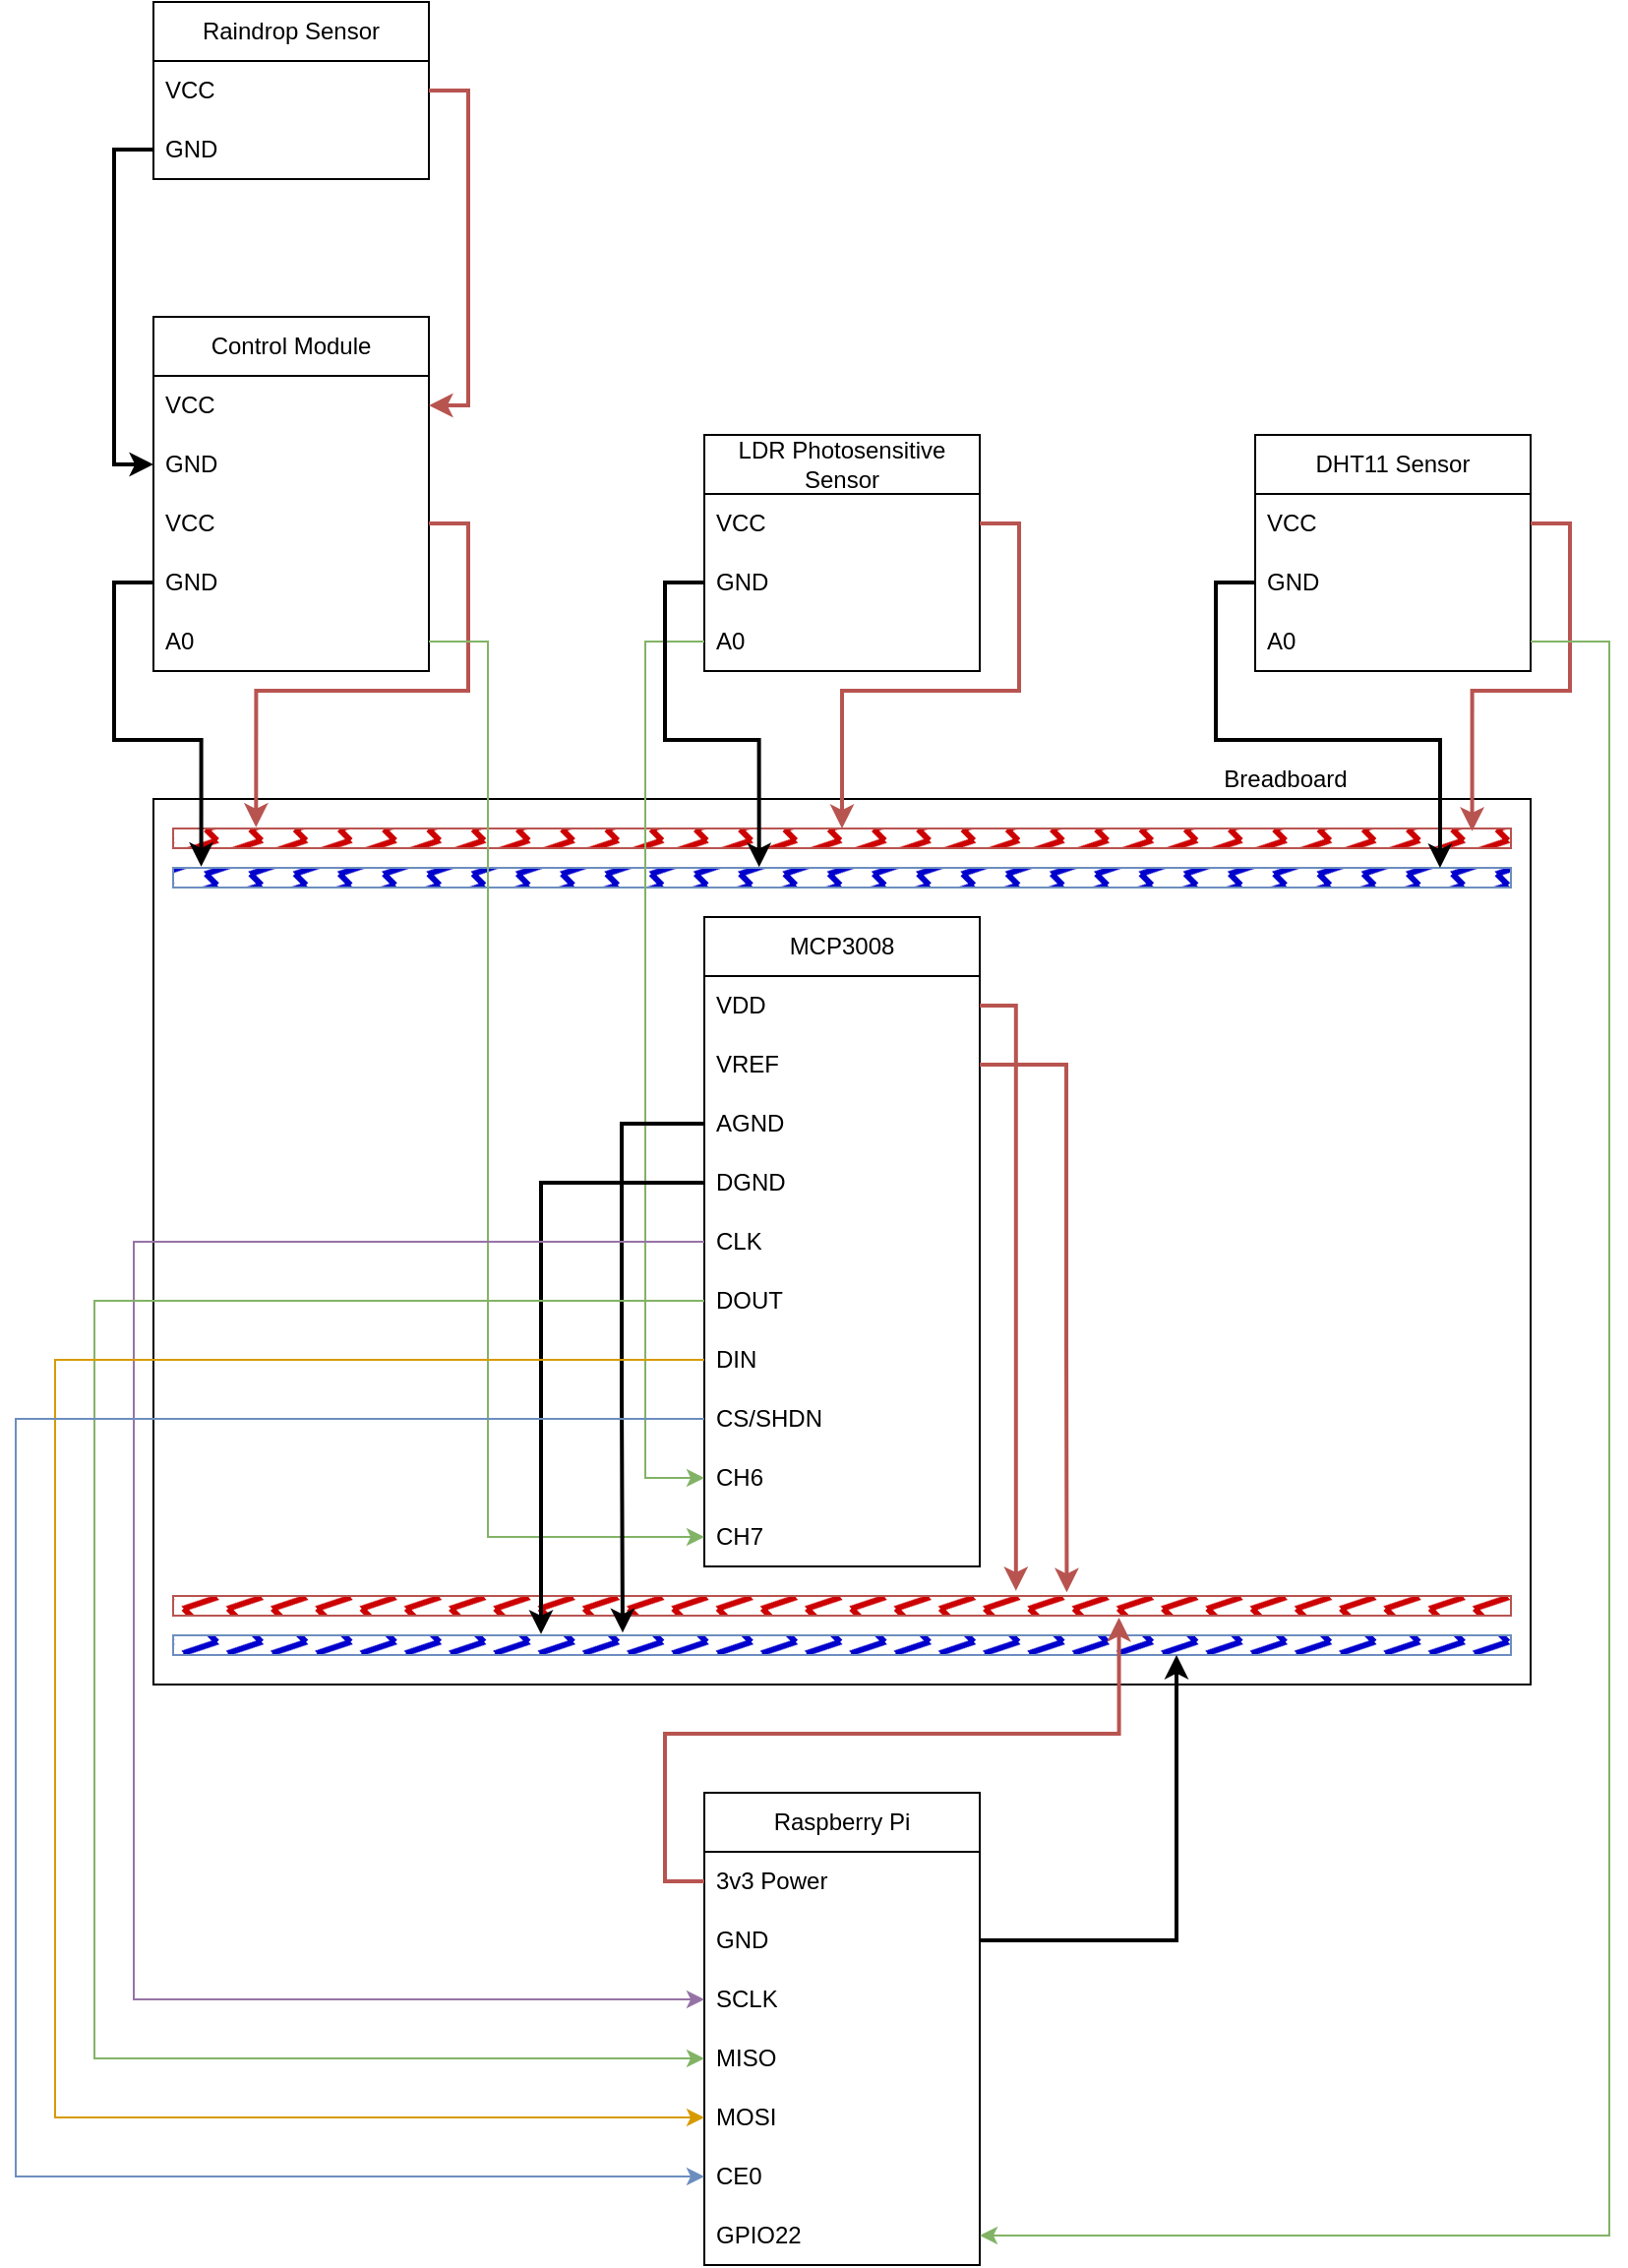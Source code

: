 <mxfile version="22.1.18" type="device">
  <diagram name="Page-1" id="w3ilZ82q2H8l9EXgTIFh">
    <mxGraphModel dx="2049" dy="1220" grid="1" gridSize="10" guides="1" tooltips="1" connect="1" arrows="1" fold="1" page="1" pageScale="1" pageWidth="850" pageHeight="1100" math="0" shadow="0">
      <root>
        <mxCell id="0" />
        <mxCell id="1" parent="0" />
        <mxCell id="SCnfLgR4pyHtDQlJgEJW-2" value="Raindrop Sensor" style="swimlane;fontStyle=0;childLayout=stackLayout;horizontal=1;startSize=30;horizontalStack=0;resizeParent=1;resizeParentMax=0;resizeLast=0;collapsible=1;marginBottom=0;whiteSpace=wrap;html=1;" vertex="1" parent="1">
          <mxGeometry x="90" width="140" height="90" as="geometry" />
        </mxCell>
        <mxCell id="SCnfLgR4pyHtDQlJgEJW-3" value="VCC" style="text;strokeColor=none;fillColor=none;align=left;verticalAlign=middle;spacingLeft=4;spacingRight=4;overflow=hidden;points=[[0,0.5],[1,0.5]];portConstraint=eastwest;rotatable=0;whiteSpace=wrap;html=1;" vertex="1" parent="SCnfLgR4pyHtDQlJgEJW-2">
          <mxGeometry y="30" width="140" height="30" as="geometry" />
        </mxCell>
        <mxCell id="SCnfLgR4pyHtDQlJgEJW-4" value="GND" style="text;strokeColor=none;fillColor=none;align=left;verticalAlign=middle;spacingLeft=4;spacingRight=4;overflow=hidden;points=[[0,0.5],[1,0.5]];portConstraint=eastwest;rotatable=0;whiteSpace=wrap;html=1;" vertex="1" parent="SCnfLgR4pyHtDQlJgEJW-2">
          <mxGeometry y="60" width="140" height="30" as="geometry" />
        </mxCell>
        <mxCell id="SCnfLgR4pyHtDQlJgEJW-6" value="Control Module" style="swimlane;fontStyle=0;childLayout=stackLayout;horizontal=1;startSize=30;horizontalStack=0;resizeParent=1;resizeParentMax=0;resizeLast=0;collapsible=1;marginBottom=0;whiteSpace=wrap;html=1;" vertex="1" parent="1">
          <mxGeometry x="90" y="160" width="140" height="180" as="geometry" />
        </mxCell>
        <mxCell id="SCnfLgR4pyHtDQlJgEJW-7" value="VCC" style="text;strokeColor=none;fillColor=none;align=left;verticalAlign=middle;spacingLeft=4;spacingRight=4;overflow=hidden;points=[[0,0.5],[1,0.5]];portConstraint=eastwest;rotatable=0;whiteSpace=wrap;html=1;" vertex="1" parent="SCnfLgR4pyHtDQlJgEJW-6">
          <mxGeometry y="30" width="140" height="30" as="geometry" />
        </mxCell>
        <mxCell id="SCnfLgR4pyHtDQlJgEJW-8" value="GND" style="text;strokeColor=none;fillColor=none;align=left;verticalAlign=middle;spacingLeft=4;spacingRight=4;overflow=hidden;points=[[0,0.5],[1,0.5]];portConstraint=eastwest;rotatable=0;whiteSpace=wrap;html=1;" vertex="1" parent="SCnfLgR4pyHtDQlJgEJW-6">
          <mxGeometry y="60" width="140" height="30" as="geometry" />
        </mxCell>
        <mxCell id="SCnfLgR4pyHtDQlJgEJW-9" value="VCC&lt;span style=&quot;white-space: pre;&quot;&gt;&#x9;&lt;/span&gt;" style="text;strokeColor=none;fillColor=none;align=left;verticalAlign=middle;spacingLeft=4;spacingRight=4;overflow=hidden;points=[[0,0.5],[1,0.5]];portConstraint=eastwest;rotatable=0;whiteSpace=wrap;html=1;" vertex="1" parent="SCnfLgR4pyHtDQlJgEJW-6">
          <mxGeometry y="90" width="140" height="30" as="geometry" />
        </mxCell>
        <mxCell id="SCnfLgR4pyHtDQlJgEJW-10" value="GND" style="text;strokeColor=none;fillColor=none;align=left;verticalAlign=middle;spacingLeft=4;spacingRight=4;overflow=hidden;points=[[0,0.5],[1,0.5]];portConstraint=eastwest;rotatable=0;whiteSpace=wrap;html=1;" vertex="1" parent="SCnfLgR4pyHtDQlJgEJW-6">
          <mxGeometry y="120" width="140" height="30" as="geometry" />
        </mxCell>
        <mxCell id="SCnfLgR4pyHtDQlJgEJW-11" value="A0" style="text;strokeColor=none;fillColor=none;align=left;verticalAlign=middle;spacingLeft=4;spacingRight=4;overflow=hidden;points=[[0,0.5],[1,0.5]];portConstraint=eastwest;rotatable=0;whiteSpace=wrap;html=1;" vertex="1" parent="SCnfLgR4pyHtDQlJgEJW-6">
          <mxGeometry y="150" width="140" height="30" as="geometry" />
        </mxCell>
        <mxCell id="SCnfLgR4pyHtDQlJgEJW-14" value="" style="whiteSpace=wrap;html=1;rotation=90;" vertex="1" parent="1">
          <mxGeometry x="215" y="280" width="450" height="700" as="geometry" />
        </mxCell>
        <mxCell id="SCnfLgR4pyHtDQlJgEJW-15" style="edgeStyle=orthogonalEdgeStyle;rounded=0;orthogonalLoop=1;jettySize=auto;html=1;entryX=0;entryY=0.5;entryDx=0;entryDy=0;strokeWidth=2;" edge="1" parent="1" source="SCnfLgR4pyHtDQlJgEJW-4" target="SCnfLgR4pyHtDQlJgEJW-8">
          <mxGeometry relative="1" as="geometry" />
        </mxCell>
        <mxCell id="SCnfLgR4pyHtDQlJgEJW-16" style="edgeStyle=orthogonalEdgeStyle;rounded=0;orthogonalLoop=1;jettySize=auto;html=1;fillColor=#f8cecc;strokeColor=#b85450;strokeWidth=2;" edge="1" parent="1" source="SCnfLgR4pyHtDQlJgEJW-3" target="SCnfLgR4pyHtDQlJgEJW-7">
          <mxGeometry relative="1" as="geometry">
            <Array as="points">
              <mxPoint x="250" y="45" />
              <mxPoint x="250" y="205" />
            </Array>
          </mxGeometry>
        </mxCell>
        <mxCell id="SCnfLgR4pyHtDQlJgEJW-17" value="Breadboard" style="text;html=1;align=center;verticalAlign=middle;resizable=0;points=[];autosize=1;strokeColor=none;fillColor=none;" vertex="1" parent="1">
          <mxGeometry x="620" y="380" width="90" height="30" as="geometry" />
        </mxCell>
        <mxCell id="SCnfLgR4pyHtDQlJgEJW-18" value="" style="rounded=0;whiteSpace=wrap;html=1;fillColor=#CC0000;strokeColor=#b85450;fillStyle=zigzag-line;" vertex="1" parent="1">
          <mxGeometry x="100" y="420" width="680" height="10" as="geometry" />
        </mxCell>
        <mxCell id="SCnfLgR4pyHtDQlJgEJW-19" value="" style="rounded=0;whiteSpace=wrap;html=1;fillColor=#0000CC;strokeColor=#6c8ebf;fillStyle=zigzag-line;" vertex="1" parent="1">
          <mxGeometry x="100" y="440" width="680" height="10" as="geometry" />
        </mxCell>
        <mxCell id="SCnfLgR4pyHtDQlJgEJW-20" value="" style="rounded=0;whiteSpace=wrap;html=1;fillColor=#0000CC;strokeColor=#6c8ebf;fillStyle=zigzag-line;" vertex="1" parent="1">
          <mxGeometry x="100" y="830" width="680" height="10" as="geometry" />
        </mxCell>
        <mxCell id="SCnfLgR4pyHtDQlJgEJW-21" value="" style="rounded=0;whiteSpace=wrap;html=1;fillColor=#CC0000;fillStyle=zigzag-line;strokeColor=#b85450;" vertex="1" parent="1">
          <mxGeometry x="100" y="810" width="680" height="10" as="geometry" />
        </mxCell>
        <mxCell id="SCnfLgR4pyHtDQlJgEJW-29" value="MCP3008" style="swimlane;fontStyle=0;childLayout=stackLayout;horizontal=1;startSize=30;horizontalStack=0;resizeParent=1;resizeParentMax=0;resizeLast=0;collapsible=1;marginBottom=0;whiteSpace=wrap;html=1;" vertex="1" parent="1">
          <mxGeometry x="370" y="465" width="140" height="330" as="geometry" />
        </mxCell>
        <mxCell id="SCnfLgR4pyHtDQlJgEJW-30" value="VDD" style="text;strokeColor=none;fillColor=none;align=left;verticalAlign=middle;spacingLeft=4;spacingRight=4;overflow=hidden;points=[[0,0.5],[1,0.5]];portConstraint=eastwest;rotatable=0;whiteSpace=wrap;html=1;" vertex="1" parent="SCnfLgR4pyHtDQlJgEJW-29">
          <mxGeometry y="30" width="140" height="30" as="geometry" />
        </mxCell>
        <mxCell id="SCnfLgR4pyHtDQlJgEJW-31" value="VREF" style="text;strokeColor=none;fillColor=none;align=left;verticalAlign=middle;spacingLeft=4;spacingRight=4;overflow=hidden;points=[[0,0.5],[1,0.5]];portConstraint=eastwest;rotatable=0;whiteSpace=wrap;html=1;" vertex="1" parent="SCnfLgR4pyHtDQlJgEJW-29">
          <mxGeometry y="60" width="140" height="30" as="geometry" />
        </mxCell>
        <mxCell id="SCnfLgR4pyHtDQlJgEJW-32" value="AGND" style="text;strokeColor=none;fillColor=none;align=left;verticalAlign=middle;spacingLeft=4;spacingRight=4;overflow=hidden;points=[[0,0.5],[1,0.5]];portConstraint=eastwest;rotatable=0;whiteSpace=wrap;html=1;" vertex="1" parent="SCnfLgR4pyHtDQlJgEJW-29">
          <mxGeometry y="90" width="140" height="30" as="geometry" />
        </mxCell>
        <mxCell id="SCnfLgR4pyHtDQlJgEJW-33" value="DGND" style="text;strokeColor=none;fillColor=none;align=left;verticalAlign=middle;spacingLeft=4;spacingRight=4;overflow=hidden;points=[[0,0.5],[1,0.5]];portConstraint=eastwest;rotatable=0;whiteSpace=wrap;html=1;" vertex="1" parent="SCnfLgR4pyHtDQlJgEJW-29">
          <mxGeometry y="120" width="140" height="30" as="geometry" />
        </mxCell>
        <mxCell id="SCnfLgR4pyHtDQlJgEJW-34" value="CLK" style="text;strokeColor=none;fillColor=none;align=left;verticalAlign=middle;spacingLeft=4;spacingRight=4;overflow=hidden;points=[[0,0.5],[1,0.5]];portConstraint=eastwest;rotatable=0;whiteSpace=wrap;html=1;" vertex="1" parent="SCnfLgR4pyHtDQlJgEJW-29">
          <mxGeometry y="150" width="140" height="30" as="geometry" />
        </mxCell>
        <mxCell id="SCnfLgR4pyHtDQlJgEJW-35" value="DOUT" style="text;strokeColor=none;fillColor=none;align=left;verticalAlign=middle;spacingLeft=4;spacingRight=4;overflow=hidden;points=[[0,0.5],[1,0.5]];portConstraint=eastwest;rotatable=0;whiteSpace=wrap;html=1;" vertex="1" parent="SCnfLgR4pyHtDQlJgEJW-29">
          <mxGeometry y="180" width="140" height="30" as="geometry" />
        </mxCell>
        <mxCell id="SCnfLgR4pyHtDQlJgEJW-36" value="DIN" style="text;strokeColor=none;fillColor=none;align=left;verticalAlign=middle;spacingLeft=4;spacingRight=4;overflow=hidden;points=[[0,0.5],[1,0.5]];portConstraint=eastwest;rotatable=0;whiteSpace=wrap;html=1;" vertex="1" parent="SCnfLgR4pyHtDQlJgEJW-29">
          <mxGeometry y="210" width="140" height="30" as="geometry" />
        </mxCell>
        <mxCell id="SCnfLgR4pyHtDQlJgEJW-37" value="CS/SHDN" style="text;strokeColor=none;fillColor=none;align=left;verticalAlign=middle;spacingLeft=4;spacingRight=4;overflow=hidden;points=[[0,0.5],[1,0.5]];portConstraint=eastwest;rotatable=0;whiteSpace=wrap;html=1;" vertex="1" parent="SCnfLgR4pyHtDQlJgEJW-29">
          <mxGeometry y="240" width="140" height="30" as="geometry" />
        </mxCell>
        <mxCell id="SCnfLgR4pyHtDQlJgEJW-38" value="CH6" style="text;strokeColor=none;fillColor=none;align=left;verticalAlign=middle;spacingLeft=4;spacingRight=4;overflow=hidden;points=[[0,0.5],[1,0.5]];portConstraint=eastwest;rotatable=0;whiteSpace=wrap;html=1;" vertex="1" parent="SCnfLgR4pyHtDQlJgEJW-29">
          <mxGeometry y="270" width="140" height="30" as="geometry" />
        </mxCell>
        <mxCell id="SCnfLgR4pyHtDQlJgEJW-39" value="CH7" style="text;strokeColor=none;fillColor=none;align=left;verticalAlign=middle;spacingLeft=4;spacingRight=4;overflow=hidden;points=[[0,0.5],[1,0.5]];portConstraint=eastwest;rotatable=0;whiteSpace=wrap;html=1;" vertex="1" parent="SCnfLgR4pyHtDQlJgEJW-29">
          <mxGeometry y="300" width="140" height="30" as="geometry" />
        </mxCell>
        <mxCell id="SCnfLgR4pyHtDQlJgEJW-40" style="edgeStyle=orthogonalEdgeStyle;rounded=0;orthogonalLoop=1;jettySize=auto;html=1;entryX=0.062;entryY=-0.06;entryDx=0;entryDy=0;entryPerimeter=0;fillColor=#f8cecc;strokeColor=#b85450;strokeWidth=2;" edge="1" parent="1" source="SCnfLgR4pyHtDQlJgEJW-9" target="SCnfLgR4pyHtDQlJgEJW-18">
          <mxGeometry relative="1" as="geometry" />
        </mxCell>
        <mxCell id="SCnfLgR4pyHtDQlJgEJW-42" style="edgeStyle=orthogonalEdgeStyle;rounded=0;orthogonalLoop=1;jettySize=auto;html=1;entryX=0.021;entryY=-0.06;entryDx=0;entryDy=0;entryPerimeter=0;strokeWidth=2;" edge="1" parent="1" source="SCnfLgR4pyHtDQlJgEJW-10" target="SCnfLgR4pyHtDQlJgEJW-19">
          <mxGeometry relative="1" as="geometry">
            <Array as="points">
              <mxPoint x="70" y="295" />
              <mxPoint x="70" y="375" />
              <mxPoint x="114" y="375" />
            </Array>
          </mxGeometry>
        </mxCell>
        <mxCell id="SCnfLgR4pyHtDQlJgEJW-43" value="LDR Photosensitive Sensor" style="swimlane;fontStyle=0;childLayout=stackLayout;horizontal=1;startSize=30;horizontalStack=0;resizeParent=1;resizeParentMax=0;resizeLast=0;collapsible=1;marginBottom=0;whiteSpace=wrap;html=1;" vertex="1" parent="1">
          <mxGeometry x="370" y="220" width="140" height="120" as="geometry" />
        </mxCell>
        <mxCell id="SCnfLgR4pyHtDQlJgEJW-44" value="VCC" style="text;strokeColor=none;fillColor=none;align=left;verticalAlign=middle;spacingLeft=4;spacingRight=4;overflow=hidden;points=[[0,0.5],[1,0.5]];portConstraint=eastwest;rotatable=0;whiteSpace=wrap;html=1;" vertex="1" parent="SCnfLgR4pyHtDQlJgEJW-43">
          <mxGeometry y="30" width="140" height="30" as="geometry" />
        </mxCell>
        <mxCell id="SCnfLgR4pyHtDQlJgEJW-45" value="GND" style="text;strokeColor=none;fillColor=none;align=left;verticalAlign=middle;spacingLeft=4;spacingRight=4;overflow=hidden;points=[[0,0.5],[1,0.5]];portConstraint=eastwest;rotatable=0;whiteSpace=wrap;html=1;" vertex="1" parent="SCnfLgR4pyHtDQlJgEJW-43">
          <mxGeometry y="60" width="140" height="30" as="geometry" />
        </mxCell>
        <mxCell id="SCnfLgR4pyHtDQlJgEJW-46" value="A0" style="text;strokeColor=none;fillColor=none;align=left;verticalAlign=middle;spacingLeft=4;spacingRight=4;overflow=hidden;points=[[0,0.5],[1,0.5]];portConstraint=eastwest;rotatable=0;whiteSpace=wrap;html=1;" vertex="1" parent="SCnfLgR4pyHtDQlJgEJW-43">
          <mxGeometry y="90" width="140" height="30" as="geometry" />
        </mxCell>
        <mxCell id="SCnfLgR4pyHtDQlJgEJW-49" style="edgeStyle=orthogonalEdgeStyle;rounded=0;orthogonalLoop=1;jettySize=auto;html=1;entryX=0;entryY=0.5;entryDx=0;entryDy=0;fillColor=#d5e8d4;strokeColor=#82b366;" edge="1" parent="1" source="SCnfLgR4pyHtDQlJgEJW-11" target="SCnfLgR4pyHtDQlJgEJW-39">
          <mxGeometry relative="1" as="geometry">
            <Array as="points">
              <mxPoint x="260" y="325" />
              <mxPoint x="260" y="780" />
            </Array>
          </mxGeometry>
        </mxCell>
        <mxCell id="SCnfLgR4pyHtDQlJgEJW-50" style="edgeStyle=orthogonalEdgeStyle;rounded=0;orthogonalLoop=1;jettySize=auto;html=1;entryX=0;entryY=0.5;entryDx=0;entryDy=0;fillColor=#d5e8d4;strokeColor=#82b366;" edge="1" parent="1" source="SCnfLgR4pyHtDQlJgEJW-46" target="SCnfLgR4pyHtDQlJgEJW-38">
          <mxGeometry relative="1" as="geometry">
            <Array as="points">
              <mxPoint x="340" y="325" />
              <mxPoint x="340" y="750" />
            </Array>
          </mxGeometry>
        </mxCell>
        <mxCell id="SCnfLgR4pyHtDQlJgEJW-51" value="DHT11 Sensor" style="swimlane;fontStyle=0;childLayout=stackLayout;horizontal=1;startSize=30;horizontalStack=0;resizeParent=1;resizeParentMax=0;resizeLast=0;collapsible=1;marginBottom=0;whiteSpace=wrap;html=1;" vertex="1" parent="1">
          <mxGeometry x="650" y="220" width="140" height="120" as="geometry" />
        </mxCell>
        <mxCell id="SCnfLgR4pyHtDQlJgEJW-52" value="VCC" style="text;strokeColor=none;fillColor=none;align=left;verticalAlign=middle;spacingLeft=4;spacingRight=4;overflow=hidden;points=[[0,0.5],[1,0.5]];portConstraint=eastwest;rotatable=0;whiteSpace=wrap;html=1;" vertex="1" parent="SCnfLgR4pyHtDQlJgEJW-51">
          <mxGeometry y="30" width="140" height="30" as="geometry" />
        </mxCell>
        <mxCell id="SCnfLgR4pyHtDQlJgEJW-53" value="GND" style="text;strokeColor=none;fillColor=none;align=left;verticalAlign=middle;spacingLeft=4;spacingRight=4;overflow=hidden;points=[[0,0.5],[1,0.5]];portConstraint=eastwest;rotatable=0;whiteSpace=wrap;html=1;" vertex="1" parent="SCnfLgR4pyHtDQlJgEJW-51">
          <mxGeometry y="60" width="140" height="30" as="geometry" />
        </mxCell>
        <mxCell id="SCnfLgR4pyHtDQlJgEJW-54" value="A0" style="text;strokeColor=none;fillColor=none;align=left;verticalAlign=middle;spacingLeft=4;spacingRight=4;overflow=hidden;points=[[0,0.5],[1,0.5]];portConstraint=eastwest;rotatable=0;whiteSpace=wrap;html=1;" vertex="1" parent="SCnfLgR4pyHtDQlJgEJW-51">
          <mxGeometry y="90" width="140" height="30" as="geometry" />
        </mxCell>
        <mxCell id="SCnfLgR4pyHtDQlJgEJW-55" style="edgeStyle=orthogonalEdgeStyle;rounded=0;orthogonalLoop=1;jettySize=auto;html=1;entryX=0.971;entryY=0.143;entryDx=0;entryDy=0;entryPerimeter=0;fillColor=#f8cecc;strokeColor=#b85450;strokeWidth=2;" edge="1" parent="1" source="SCnfLgR4pyHtDQlJgEJW-52" target="SCnfLgR4pyHtDQlJgEJW-18">
          <mxGeometry relative="1" as="geometry">
            <Array as="points">
              <mxPoint x="810" y="265" />
              <mxPoint x="810" y="350" />
              <mxPoint x="760" y="350" />
            </Array>
          </mxGeometry>
        </mxCell>
        <mxCell id="SCnfLgR4pyHtDQlJgEJW-56" style="edgeStyle=orthogonalEdgeStyle;rounded=0;orthogonalLoop=1;jettySize=auto;html=1;entryX=0.947;entryY=0;entryDx=0;entryDy=0;entryPerimeter=0;strokeWidth=2;" edge="1" parent="1" source="SCnfLgR4pyHtDQlJgEJW-53" target="SCnfLgR4pyHtDQlJgEJW-19">
          <mxGeometry relative="1" as="geometry" />
        </mxCell>
        <mxCell id="SCnfLgR4pyHtDQlJgEJW-57" style="edgeStyle=orthogonalEdgeStyle;rounded=0;orthogonalLoop=1;jettySize=auto;html=1;entryX=0.5;entryY=0;entryDx=0;entryDy=0;fillColor=#f8cecc;strokeColor=#b85450;strokeWidth=2;" edge="1" parent="1" source="SCnfLgR4pyHtDQlJgEJW-44" target="SCnfLgR4pyHtDQlJgEJW-18">
          <mxGeometry relative="1" as="geometry">
            <Array as="points">
              <mxPoint x="530" y="265" />
              <mxPoint x="530" y="350" />
              <mxPoint x="440" y="350" />
            </Array>
          </mxGeometry>
        </mxCell>
        <mxCell id="SCnfLgR4pyHtDQlJgEJW-58" style="edgeStyle=orthogonalEdgeStyle;rounded=0;orthogonalLoop=1;jettySize=auto;html=1;entryX=0.438;entryY=-0.041;entryDx=0;entryDy=0;entryPerimeter=0;strokeWidth=2;" edge="1" parent="1" source="SCnfLgR4pyHtDQlJgEJW-45" target="SCnfLgR4pyHtDQlJgEJW-19">
          <mxGeometry relative="1" as="geometry" />
        </mxCell>
        <mxCell id="SCnfLgR4pyHtDQlJgEJW-60" value="Raspberry Pi" style="swimlane;fontStyle=0;childLayout=stackLayout;horizontal=1;startSize=30;horizontalStack=0;resizeParent=1;resizeParentMax=0;resizeLast=0;collapsible=1;marginBottom=0;whiteSpace=wrap;html=1;rotation=0;" vertex="1" parent="1">
          <mxGeometry x="370" y="910" width="140" height="240" as="geometry" />
        </mxCell>
        <mxCell id="SCnfLgR4pyHtDQlJgEJW-61" value="3v3 Power" style="text;strokeColor=none;fillColor=none;align=left;verticalAlign=middle;spacingLeft=4;spacingRight=4;overflow=hidden;points=[[0,0.5],[1,0.5]];portConstraint=eastwest;rotatable=0;whiteSpace=wrap;html=1;rotation=0;" vertex="1" parent="SCnfLgR4pyHtDQlJgEJW-60">
          <mxGeometry y="30" width="140" height="30" as="geometry" />
        </mxCell>
        <mxCell id="SCnfLgR4pyHtDQlJgEJW-62" value="GND" style="text;strokeColor=none;fillColor=none;align=left;verticalAlign=middle;spacingLeft=4;spacingRight=4;overflow=hidden;points=[[0,0.5],[1,0.5]];portConstraint=eastwest;rotatable=0;whiteSpace=wrap;html=1;rotation=0;" vertex="1" parent="SCnfLgR4pyHtDQlJgEJW-60">
          <mxGeometry y="60" width="140" height="30" as="geometry" />
        </mxCell>
        <mxCell id="SCnfLgR4pyHtDQlJgEJW-63" value="SCLK" style="text;strokeColor=none;fillColor=none;align=left;verticalAlign=middle;spacingLeft=4;spacingRight=4;overflow=hidden;points=[[0,0.5],[1,0.5]];portConstraint=eastwest;rotatable=0;whiteSpace=wrap;html=1;rotation=0;" vertex="1" parent="SCnfLgR4pyHtDQlJgEJW-60">
          <mxGeometry y="90" width="140" height="30" as="geometry" />
        </mxCell>
        <mxCell id="SCnfLgR4pyHtDQlJgEJW-71" value="MISO&amp;nbsp;" style="text;strokeColor=none;fillColor=none;align=left;verticalAlign=middle;spacingLeft=4;spacingRight=4;overflow=hidden;points=[[0,0.5],[1,0.5]];portConstraint=eastwest;rotatable=0;whiteSpace=wrap;html=1;rotation=0;" vertex="1" parent="SCnfLgR4pyHtDQlJgEJW-60">
          <mxGeometry y="120" width="140" height="30" as="geometry" />
        </mxCell>
        <mxCell id="SCnfLgR4pyHtDQlJgEJW-70" value="MOSI" style="text;strokeColor=none;fillColor=none;align=left;verticalAlign=middle;spacingLeft=4;spacingRight=4;overflow=hidden;points=[[0,0.5],[1,0.5]];portConstraint=eastwest;rotatable=0;whiteSpace=wrap;html=1;rotation=0;" vertex="1" parent="SCnfLgR4pyHtDQlJgEJW-60">
          <mxGeometry y="150" width="140" height="30" as="geometry" />
        </mxCell>
        <mxCell id="SCnfLgR4pyHtDQlJgEJW-69" value="CE0" style="text;strokeColor=none;fillColor=none;align=left;verticalAlign=middle;spacingLeft=4;spacingRight=4;overflow=hidden;points=[[0,0.5],[1,0.5]];portConstraint=eastwest;rotatable=0;whiteSpace=wrap;html=1;rotation=0;" vertex="1" parent="SCnfLgR4pyHtDQlJgEJW-60">
          <mxGeometry y="180" width="140" height="30" as="geometry" />
        </mxCell>
        <mxCell id="SCnfLgR4pyHtDQlJgEJW-72" value="GPIO22" style="text;strokeColor=none;fillColor=none;align=left;verticalAlign=middle;spacingLeft=4;spacingRight=4;overflow=hidden;points=[[0,0.5],[1,0.5]];portConstraint=eastwest;rotatable=0;whiteSpace=wrap;html=1;rotation=0;" vertex="1" parent="SCnfLgR4pyHtDQlJgEJW-60">
          <mxGeometry y="210" width="140" height="30" as="geometry" />
        </mxCell>
        <mxCell id="SCnfLgR4pyHtDQlJgEJW-64" style="edgeStyle=orthogonalEdgeStyle;rounded=0;orthogonalLoop=1;jettySize=auto;html=1;entryX=0.63;entryY=-0.257;entryDx=0;entryDy=0;entryPerimeter=0;fillColor=#f8cecc;strokeColor=#b85450;strokeWidth=2;" edge="1" parent="1" source="SCnfLgR4pyHtDQlJgEJW-30" target="SCnfLgR4pyHtDQlJgEJW-21">
          <mxGeometry relative="1" as="geometry">
            <Array as="points">
              <mxPoint x="528" y="510" />
            </Array>
          </mxGeometry>
        </mxCell>
        <mxCell id="SCnfLgR4pyHtDQlJgEJW-66" style="edgeStyle=orthogonalEdgeStyle;rounded=0;orthogonalLoop=1;jettySize=auto;html=1;entryX=0.668;entryY=-0.187;entryDx=0;entryDy=0;entryPerimeter=0;fillColor=#f8cecc;strokeColor=#b85450;strokeWidth=2;" edge="1" parent="1" source="SCnfLgR4pyHtDQlJgEJW-31" target="SCnfLgR4pyHtDQlJgEJW-21">
          <mxGeometry relative="1" as="geometry">
            <Array as="points">
              <mxPoint x="554" y="540" />
              <mxPoint x="554" y="682" />
            </Array>
          </mxGeometry>
        </mxCell>
        <mxCell id="SCnfLgR4pyHtDQlJgEJW-67" style="edgeStyle=orthogonalEdgeStyle;rounded=0;orthogonalLoop=1;jettySize=auto;html=1;entryX=0.336;entryY=-0.143;entryDx=0;entryDy=0;entryPerimeter=0;strokeWidth=2;" edge="1" parent="1" source="SCnfLgR4pyHtDQlJgEJW-32" target="SCnfLgR4pyHtDQlJgEJW-20">
          <mxGeometry relative="1" as="geometry">
            <Array as="points">
              <mxPoint x="328" y="570" />
              <mxPoint x="328" y="707" />
              <mxPoint x="329" y="707" />
            </Array>
          </mxGeometry>
        </mxCell>
        <mxCell id="SCnfLgR4pyHtDQlJgEJW-68" style="edgeStyle=orthogonalEdgeStyle;rounded=0;orthogonalLoop=1;jettySize=auto;html=1;entryX=0.275;entryY=-0.057;entryDx=0;entryDy=0;entryPerimeter=0;strokeWidth=2;" edge="1" parent="1" source="SCnfLgR4pyHtDQlJgEJW-33" target="SCnfLgR4pyHtDQlJgEJW-20">
          <mxGeometry relative="1" as="geometry">
            <Array as="points">
              <mxPoint x="287" y="600" />
            </Array>
          </mxGeometry>
        </mxCell>
        <mxCell id="SCnfLgR4pyHtDQlJgEJW-73" style="edgeStyle=orthogonalEdgeStyle;rounded=0;orthogonalLoop=1;jettySize=auto;html=1;entryX=0.707;entryY=1.1;entryDx=0;entryDy=0;entryPerimeter=0;strokeWidth=2;fillColor=#f8cecc;strokeColor=#b85450;" edge="1" parent="1" source="SCnfLgR4pyHtDQlJgEJW-61" target="SCnfLgR4pyHtDQlJgEJW-21">
          <mxGeometry relative="1" as="geometry" />
        </mxCell>
        <mxCell id="SCnfLgR4pyHtDQlJgEJW-74" style="edgeStyle=orthogonalEdgeStyle;rounded=0;orthogonalLoop=1;jettySize=auto;html=1;entryX=0.75;entryY=1;entryDx=0;entryDy=0;strokeWidth=2;" edge="1" parent="1" source="SCnfLgR4pyHtDQlJgEJW-62" target="SCnfLgR4pyHtDQlJgEJW-20">
          <mxGeometry relative="1" as="geometry">
            <Array as="points">
              <mxPoint x="610" y="985" />
            </Array>
          </mxGeometry>
        </mxCell>
        <mxCell id="SCnfLgR4pyHtDQlJgEJW-75" style="edgeStyle=orthogonalEdgeStyle;rounded=0;orthogonalLoop=1;jettySize=auto;html=1;entryX=0;entryY=0.5;entryDx=0;entryDy=0;fillColor=#e1d5e7;strokeColor=#9673a6;" edge="1" parent="1" source="SCnfLgR4pyHtDQlJgEJW-34" target="SCnfLgR4pyHtDQlJgEJW-63">
          <mxGeometry relative="1" as="geometry">
            <Array as="points">
              <mxPoint x="80" y="630" />
              <mxPoint x="80" y="1015" />
            </Array>
          </mxGeometry>
        </mxCell>
        <mxCell id="SCnfLgR4pyHtDQlJgEJW-76" style="edgeStyle=orthogonalEdgeStyle;rounded=0;orthogonalLoop=1;jettySize=auto;html=1;entryX=0;entryY=0.5;entryDx=0;entryDy=0;fillColor=#d5e8d4;strokeColor=#82b366;" edge="1" parent="1" source="SCnfLgR4pyHtDQlJgEJW-35" target="SCnfLgR4pyHtDQlJgEJW-71">
          <mxGeometry relative="1" as="geometry">
            <Array as="points">
              <mxPoint x="60" y="660" />
              <mxPoint x="60" y="1045" />
            </Array>
          </mxGeometry>
        </mxCell>
        <mxCell id="SCnfLgR4pyHtDQlJgEJW-77" style="edgeStyle=orthogonalEdgeStyle;rounded=0;orthogonalLoop=1;jettySize=auto;html=1;entryX=0;entryY=0.5;entryDx=0;entryDy=0;fillColor=#ffe6cc;strokeColor=#d79b00;" edge="1" parent="1" source="SCnfLgR4pyHtDQlJgEJW-36" target="SCnfLgR4pyHtDQlJgEJW-70">
          <mxGeometry relative="1" as="geometry">
            <Array as="points">
              <mxPoint x="40" y="690" />
              <mxPoint x="40" y="1075" />
            </Array>
          </mxGeometry>
        </mxCell>
        <mxCell id="SCnfLgR4pyHtDQlJgEJW-78" style="edgeStyle=orthogonalEdgeStyle;rounded=0;orthogonalLoop=1;jettySize=auto;html=1;entryX=0;entryY=0.5;entryDx=0;entryDy=0;fillColor=#dae8fc;strokeColor=#6c8ebf;" edge="1" parent="1" source="SCnfLgR4pyHtDQlJgEJW-37" target="SCnfLgR4pyHtDQlJgEJW-69">
          <mxGeometry relative="1" as="geometry">
            <Array as="points">
              <mxPoint x="20" y="720" />
              <mxPoint x="20" y="1105" />
            </Array>
          </mxGeometry>
        </mxCell>
        <mxCell id="SCnfLgR4pyHtDQlJgEJW-79" style="edgeStyle=orthogonalEdgeStyle;rounded=0;orthogonalLoop=1;jettySize=auto;html=1;entryX=1;entryY=0.5;entryDx=0;entryDy=0;fillColor=#d5e8d4;strokeColor=#82b366;" edge="1" parent="1" source="SCnfLgR4pyHtDQlJgEJW-54" target="SCnfLgR4pyHtDQlJgEJW-72">
          <mxGeometry relative="1" as="geometry">
            <Array as="points">
              <mxPoint x="830" y="325" />
              <mxPoint x="830" y="1135" />
            </Array>
          </mxGeometry>
        </mxCell>
      </root>
    </mxGraphModel>
  </diagram>
</mxfile>

